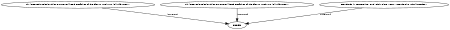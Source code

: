 digraph G {
size="3,3";
node [fontsize=7, fontname="Helvetica"];
edge [fontsize=7, fontname="Helvetica"];
node0 [label="Copeia", width=0.27433100247,height=0.27433100247];
node1 [label="Phylogenetic Relationships among Bullhead Catfishes of the Genus Ameiurus (Siluriformes:...", width=0.27433100247,height=0.27433100247];
node2 [label="Phylogenetic Relationships among Bullhead Catfishes of the Genus Ameiurus (Siluriformes:...", width=0.27433100247,height=0.27433100247];
node3 [label="Standards in Herpetology and Ichthyology: Part I. Standard Symbolic Codes...", width=0.27433100247,height=0.27433100247];
node1 -> node0 [label="is_part_of"];
node2 -> node0 [label="is_part_of"];
node3 -> node0 [label="is_part_of"];
}

